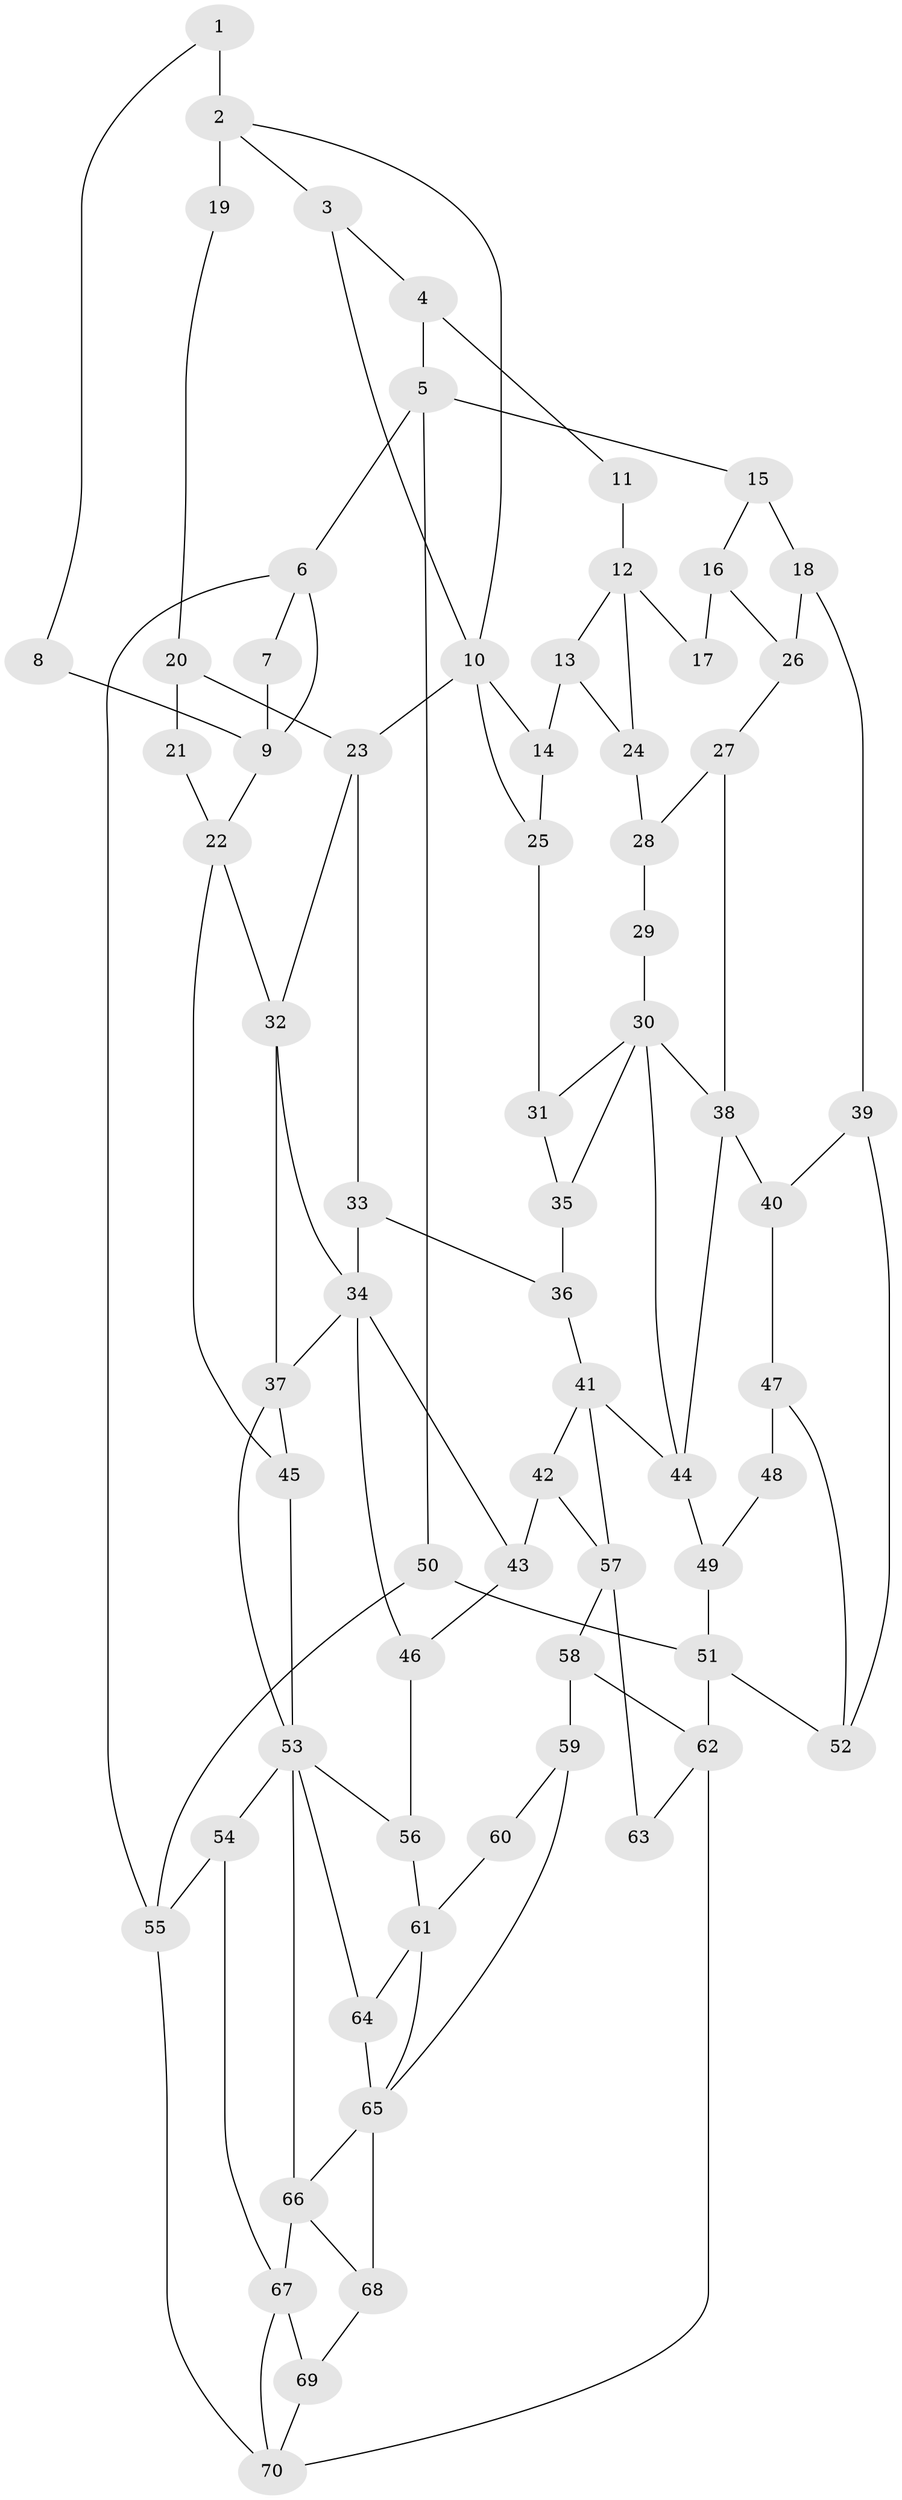 // original degree distribution, {3: 0.02857142857142857, 4: 0.2, 5: 0.5571428571428572, 6: 0.21428571428571427}
// Generated by graph-tools (version 1.1) at 2025/38/03/09/25 02:38:35]
// undirected, 70 vertices, 115 edges
graph export_dot {
graph [start="1"]
  node [color=gray90,style=filled];
  1;
  2;
  3;
  4;
  5;
  6;
  7;
  8;
  9;
  10;
  11;
  12;
  13;
  14;
  15;
  16;
  17;
  18;
  19;
  20;
  21;
  22;
  23;
  24;
  25;
  26;
  27;
  28;
  29;
  30;
  31;
  32;
  33;
  34;
  35;
  36;
  37;
  38;
  39;
  40;
  41;
  42;
  43;
  44;
  45;
  46;
  47;
  48;
  49;
  50;
  51;
  52;
  53;
  54;
  55;
  56;
  57;
  58;
  59;
  60;
  61;
  62;
  63;
  64;
  65;
  66;
  67;
  68;
  69;
  70;
  1 -- 2 [weight=2.0];
  1 -- 8 [weight=1.0];
  2 -- 3 [weight=1.0];
  2 -- 10 [weight=1.0];
  2 -- 19 [weight=2.0];
  3 -- 4 [weight=1.0];
  3 -- 10 [weight=1.0];
  4 -- 5 [weight=1.0];
  4 -- 11 [weight=1.0];
  5 -- 6 [weight=1.0];
  5 -- 15 [weight=1.0];
  5 -- 50 [weight=1.0];
  6 -- 7 [weight=1.0];
  6 -- 9 [weight=1.0];
  6 -- 55 [weight=1.0];
  7 -- 9 [weight=1.0];
  8 -- 9 [weight=2.0];
  9 -- 22 [weight=2.0];
  10 -- 14 [weight=1.0];
  10 -- 23 [weight=2.0];
  10 -- 25 [weight=1.0];
  11 -- 12 [weight=2.0];
  12 -- 13 [weight=1.0];
  12 -- 17 [weight=2.0];
  12 -- 24 [weight=1.0];
  13 -- 14 [weight=1.0];
  13 -- 24 [weight=1.0];
  14 -- 25 [weight=1.0];
  15 -- 16 [weight=1.0];
  15 -- 18 [weight=2.0];
  16 -- 17 [weight=1.0];
  16 -- 26 [weight=1.0];
  18 -- 26 [weight=1.0];
  18 -- 39 [weight=1.0];
  19 -- 20 [weight=1.0];
  20 -- 21 [weight=1.0];
  20 -- 23 [weight=1.0];
  21 -- 22 [weight=2.0];
  22 -- 32 [weight=1.0];
  22 -- 45 [weight=1.0];
  23 -- 32 [weight=1.0];
  23 -- 33 [weight=1.0];
  24 -- 28 [weight=1.0];
  25 -- 31 [weight=1.0];
  26 -- 27 [weight=1.0];
  27 -- 28 [weight=1.0];
  27 -- 38 [weight=1.0];
  28 -- 29 [weight=1.0];
  29 -- 30 [weight=2.0];
  30 -- 31 [weight=1.0];
  30 -- 35 [weight=1.0];
  30 -- 38 [weight=1.0];
  30 -- 44 [weight=1.0];
  31 -- 35 [weight=1.0];
  32 -- 34 [weight=1.0];
  32 -- 37 [weight=1.0];
  33 -- 34 [weight=2.0];
  33 -- 36 [weight=1.0];
  34 -- 37 [weight=1.0];
  34 -- 43 [weight=1.0];
  34 -- 46 [weight=1.0];
  35 -- 36 [weight=1.0];
  36 -- 41 [weight=1.0];
  37 -- 45 [weight=1.0];
  37 -- 53 [weight=1.0];
  38 -- 40 [weight=1.0];
  38 -- 44 [weight=1.0];
  39 -- 40 [weight=1.0];
  39 -- 52 [weight=1.0];
  40 -- 47 [weight=1.0];
  41 -- 42 [weight=1.0];
  41 -- 44 [weight=2.0];
  41 -- 57 [weight=1.0];
  42 -- 43 [weight=1.0];
  42 -- 57 [weight=1.0];
  43 -- 46 [weight=1.0];
  44 -- 49 [weight=2.0];
  45 -- 53 [weight=1.0];
  46 -- 56 [weight=1.0];
  47 -- 48 [weight=4.0];
  47 -- 52 [weight=1.0];
  48 -- 49 [weight=2.0];
  49 -- 51 [weight=1.0];
  50 -- 51 [weight=2.0];
  50 -- 55 [weight=1.0];
  51 -- 52 [weight=1.0];
  51 -- 62 [weight=2.0];
  53 -- 54 [weight=1.0];
  53 -- 56 [weight=1.0];
  53 -- 64 [weight=1.0];
  53 -- 66 [weight=1.0];
  54 -- 55 [weight=1.0];
  54 -- 67 [weight=1.0];
  55 -- 70 [weight=1.0];
  56 -- 61 [weight=2.0];
  57 -- 58 [weight=2.0];
  57 -- 63 [weight=2.0];
  58 -- 59 [weight=2.0];
  58 -- 62 [weight=1.0];
  59 -- 60 [weight=1.0];
  59 -- 65 [weight=1.0];
  60 -- 61 [weight=2.0];
  61 -- 64 [weight=1.0];
  61 -- 65 [weight=1.0];
  62 -- 63 [weight=1.0];
  62 -- 70 [weight=1.0];
  64 -- 65 [weight=1.0];
  65 -- 66 [weight=1.0];
  65 -- 68 [weight=1.0];
  66 -- 67 [weight=2.0];
  66 -- 68 [weight=1.0];
  67 -- 69 [weight=2.0];
  67 -- 70 [weight=1.0];
  68 -- 69 [weight=1.0];
  69 -- 70 [weight=1.0];
}
